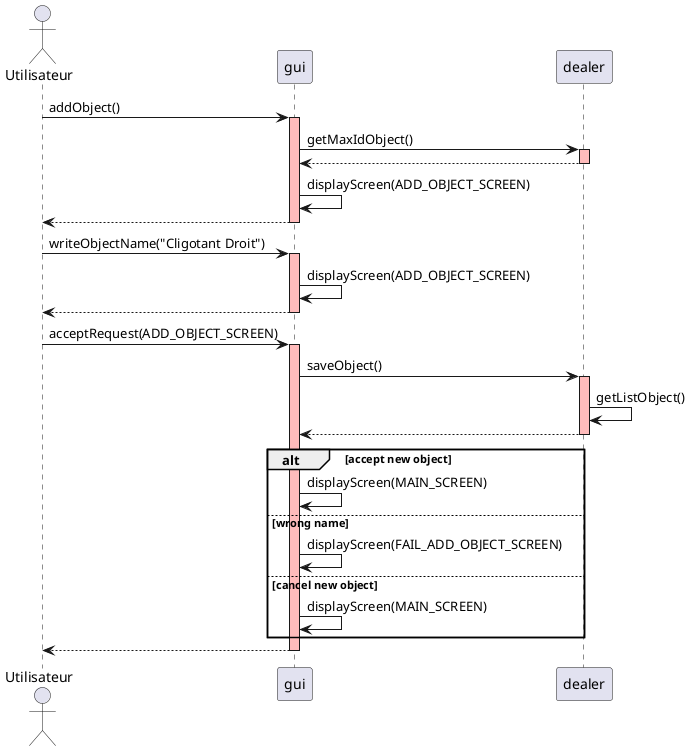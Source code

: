 @startuml addObject

actor Utilisateur   as User   order 1
participant gui     as GUI    order 2
participant dealer  as Dealer order 3

User   -> GUI       : addObject()
activate GUI #FFBBBB
GUI    -> Dealer    : getMaxIdObject()
activate Dealer #FFBBBB
Dealer --> GUI 
deactivate Dealer
GUI    -> GUI       : displayScreen(ADD_OBJECT_SCREEN)
GUI    --> User 
deactivate GUI

User   -> GUI       : writeObjectName("Cligotant Droit")
activate GUI #FFBBBB
GUI    -> GUI       : displayScreen(ADD_OBJECT_SCREEN)
GUI    --> User
deactivate GUI


User   -> GUI       : acceptRequest(ADD_OBJECT_SCREEN)
activate GUI #FFBBBB
GUI    -> Dealer    : saveObject()
activate Dealer #FFBBBB
Dealer -> Dealer       : getListObject()
Dealer --> GUI
deactivate Dealer

alt accept new object
GUI    -> GUI       : displayScreen(MAIN_SCREEN)

else wrong name
GUI    -> GUI       : displayScreen(FAIL_ADD_OBJECT_SCREEN)

else cancel new object
GUI    -> GUI       : displayScreen(MAIN_SCREEN)
end

GUI --> User
deactivate GUI


@enduml